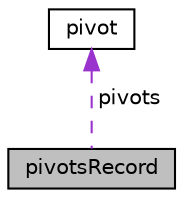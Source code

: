 digraph "pivotsRecord"
{
  edge [fontname="Helvetica",fontsize="10",labelfontname="Helvetica",labelfontsize="10"];
  node [fontname="Helvetica",fontsize="10",shape=record];
  Node1 [label="pivotsRecord",height=0.2,width=0.4,color="black", fillcolor="grey75", style="filled", fontcolor="black"];
  Node2 -> Node1 [dir="back",color="darkorchid3",fontsize="10",style="dashed",label=" pivots" ];
  Node2 [label="pivot",height=0.2,width=0.4,color="black", fillcolor="white", style="filled",URL="$structpivot.html"];
}
